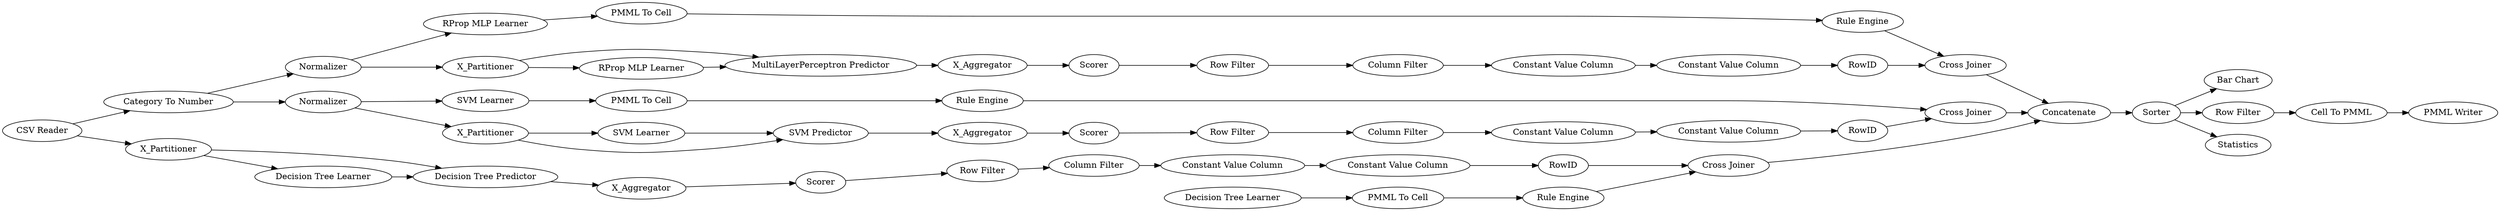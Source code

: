 digraph {
	"-307750319060846427_290" [label="Constant Value Column"]
	"489445217691667277_2" [label=X_Partitioner]
	"-4002946161164373692_62" [label="CSV Reader"]
	"-5398912037783253655_35" [label="RProp MLP Learner"]
	"-9049199886208539099_38" [label="Cross Joiner"]
	"971901800012346174_28" [label="PMML To Cell"]
	"7702144865886803193_38" [label="Cross Joiner"]
	"489445217691667277_39" [label="Cross Joiner"]
	"7702144865886803193_31" [label="Decision Tree Learner"]
	"-5398912037783253655_34" [label="Rule Engine"]
	"-9049199886208539099_31" [label="RProp MLP Learner"]
	"-4002946161164373692_54" [label="Cell To PMML"]
	"7702144865886803193_7" [label=X_Aggregator]
	"-4002946161164373692_52" [label=Sorter]
	"-307750319060846427_293" [label=RowID]
	"2272202021376055470_9" [label="Row Filter"]
	"-9049199886208539099_39" [label=Normalizer]
	"3141662711418171720_33" [label="SVM Learner"]
	"-307750319060846427_294" [label="Column Filter"]
	"2272202021376055470_294" [label="Column Filter"]
	"2178402076837269660_9" [label="Row Filter"]
	"971901800012346174_33" [label="Decision Tree Learner"]
	"2178402076837269660_292" [label="Constant Value Column"]
	"-9049199886208539099_2" [label=X_Partitioner]
	"489445217691667277_31" [label="SVM Learner"]
	"-4002946161164373692_59" [label="Bar Chart"]
	"-307750319060846427_9" [label="Row Filter"]
	"-5398912037783253655_22" [label="PMML To Cell"]
	"3141662711418171720_34" [label="PMML To Cell"]
	"2178402076837269660_290" [label="Constant Value Column"]
	"-4002946161164373692_61" [label="PMML Writer"]
	"7702144865886803193_2" [label=X_Partitioner]
	"489445217691667277_32" [label="SVM Predictor"]
	"7702144865886803193_32" [label="Decision Tree Predictor"]
	"3141662711418171720_35" [label="Rule Engine"]
	"-4002946161164373692_60" [label=Concatenate]
	"-4002946161164373692_53" [label="Row Filter"]
	"2272202021376055470_290" [label="Constant Value Column"]
	"2178402076837269660_293" [label=RowID]
	"7702144865886803193_39" [label=Scorer]
	"489445217691667277_7" [label=X_Aggregator]
	"2272202021376055470_292" [label="Constant Value Column"]
	"-307750319060846427_292" [label="Constant Value Column"]
	"489445217691667277_41" [label=Scorer]
	"-4002946161164373692_58" [label="Category To Number"]
	"-9049199886208539099_32" [label="MultiLayerPerceptron Predictor"]
	"2178402076837269660_294" [label="Column Filter"]
	"-9049199886208539099_7" [label=X_Aggregator]
	"-9049199886208539099_40" [label=Scorer]
	"-4002946161164373692_63" [label=Statistics]
	"2272202021376055470_293" [label=RowID]
	"489445217691667277_40" [label=Normalizer]
	"971901800012346174_34" [label="Rule Engine"]
	"7702144865886803193_2" -> "7702144865886803193_31"
	"-9049199886208539099_38" -> "-4002946161164373692_60"
	"-307750319060846427_293" -> "7702144865886803193_38"
	"-9049199886208539099_2" -> "-9049199886208539099_31"
	"2272202021376055470_292" -> "2272202021376055470_293"
	"7702144865886803193_32" -> "7702144865886803193_7"
	"2178402076837269660_292" -> "2178402076837269660_293"
	"-5398912037783253655_34" -> "-9049199886208539099_38"
	"-9049199886208539099_40" -> "2272202021376055470_9"
	"-5398912037783253655_22" -> "-5398912037783253655_34"
	"7702144865886803193_7" -> "7702144865886803193_39"
	"-4002946161164373692_52" -> "-4002946161164373692_63"
	"2178402076837269660_290" -> "2178402076837269660_292"
	"-5398912037783253655_35" -> "-5398912037783253655_22"
	"489445217691667277_40" -> "3141662711418171720_33"
	"3141662711418171720_33" -> "3141662711418171720_34"
	"971901800012346174_34" -> "7702144865886803193_38"
	"489445217691667277_32" -> "489445217691667277_7"
	"-4002946161164373692_54" -> "-4002946161164373692_61"
	"971901800012346174_28" -> "971901800012346174_34"
	"-4002946161164373692_60" -> "-4002946161164373692_52"
	"2272202021376055470_290" -> "2272202021376055470_292"
	"-9049199886208539099_39" -> "-5398912037783253655_35"
	"-4002946161164373692_58" -> "489445217691667277_40"
	"489445217691667277_41" -> "2178402076837269660_9"
	"-307750319060846427_290" -> "-307750319060846427_292"
	"-9049199886208539099_2" -> "-9049199886208539099_32"
	"-4002946161164373692_53" -> "-4002946161164373692_54"
	"-4002946161164373692_62" -> "-4002946161164373692_58"
	"-307750319060846427_294" -> "-307750319060846427_290"
	"489445217691667277_7" -> "489445217691667277_41"
	"7702144865886803193_39" -> "-307750319060846427_9"
	"-4002946161164373692_58" -> "-9049199886208539099_39"
	"489445217691667277_2" -> "489445217691667277_32"
	"2272202021376055470_293" -> "-9049199886208539099_38"
	"-9049199886208539099_31" -> "-9049199886208539099_32"
	"2178402076837269660_293" -> "489445217691667277_39"
	"3141662711418171720_34" -> "3141662711418171720_35"
	"-9049199886208539099_39" -> "-9049199886208539099_2"
	"489445217691667277_31" -> "489445217691667277_32"
	"971901800012346174_33" -> "971901800012346174_28"
	"489445217691667277_40" -> "489445217691667277_2"
	"2272202021376055470_9" -> "2272202021376055470_294"
	"2272202021376055470_294" -> "2272202021376055470_290"
	"7702144865886803193_2" -> "7702144865886803193_32"
	"-4002946161164373692_52" -> "-4002946161164373692_59"
	"7702144865886803193_38" -> "-4002946161164373692_60"
	"-307750319060846427_9" -> "-307750319060846427_294"
	"7702144865886803193_31" -> "7702144865886803193_32"
	"2178402076837269660_294" -> "2178402076837269660_290"
	"-9049199886208539099_32" -> "-9049199886208539099_7"
	"-4002946161164373692_62" -> "7702144865886803193_2"
	"489445217691667277_39" -> "-4002946161164373692_60"
	"3141662711418171720_35" -> "489445217691667277_39"
	"-4002946161164373692_52" -> "-4002946161164373692_53"
	"-9049199886208539099_7" -> "-9049199886208539099_40"
	"2178402076837269660_9" -> "2178402076837269660_294"
	"489445217691667277_2" -> "489445217691667277_31"
	"-307750319060846427_292" -> "-307750319060846427_293"
	rankdir=LR
}
